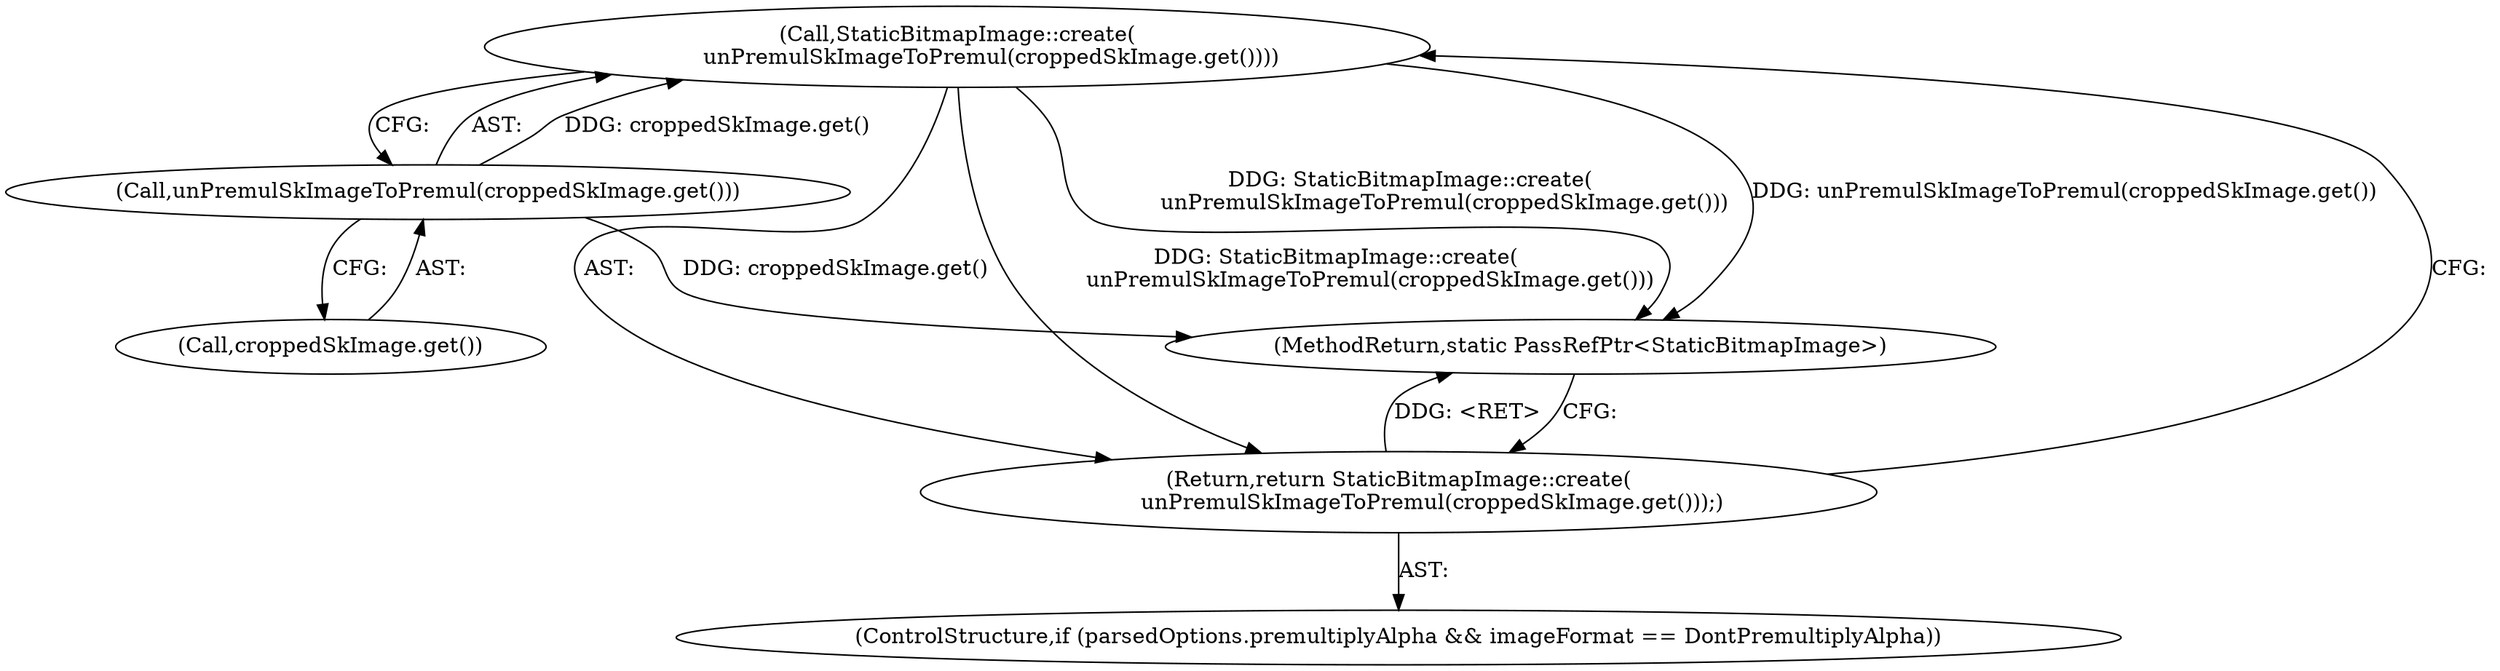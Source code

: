 digraph "0_Chrome_d59a4441697f6253e7dc3f7ae5caad6e5fd2c778_1@API" {
"1000252" [label="(Call,StaticBitmapImage::create(\n          unPremulSkImageToPremul(croppedSkImage.get())))"];
"1000253" [label="(Call,unPremulSkImageToPremul(croppedSkImage.get()))"];
"1000251" [label="(Return,return StaticBitmapImage::create(\n          unPremulSkImageToPremul(croppedSkImage.get()));)"];
"1000254" [label="(Call,croppedSkImage.get())"];
"1000388" [label="(MethodReturn,static PassRefPtr<StaticBitmapImage>)"];
"1000252" [label="(Call,StaticBitmapImage::create(\n          unPremulSkImageToPremul(croppedSkImage.get())))"];
"1000243" [label="(ControlStructure,if (parsedOptions.premultiplyAlpha && imageFormat == DontPremultiplyAlpha))"];
"1000251" [label="(Return,return StaticBitmapImage::create(\n          unPremulSkImageToPremul(croppedSkImage.get()));)"];
"1000253" [label="(Call,unPremulSkImageToPremul(croppedSkImage.get()))"];
"1000252" -> "1000251"  [label="AST: "];
"1000252" -> "1000253"  [label="CFG: "];
"1000253" -> "1000252"  [label="AST: "];
"1000251" -> "1000252"  [label="CFG: "];
"1000252" -> "1000388"  [label="DDG: unPremulSkImageToPremul(croppedSkImage.get())"];
"1000252" -> "1000388"  [label="DDG: StaticBitmapImage::create(\n          unPremulSkImageToPremul(croppedSkImage.get()))"];
"1000252" -> "1000251"  [label="DDG: StaticBitmapImage::create(\n          unPremulSkImageToPremul(croppedSkImage.get()))"];
"1000253" -> "1000252"  [label="DDG: croppedSkImage.get()"];
"1000253" -> "1000254"  [label="CFG: "];
"1000254" -> "1000253"  [label="AST: "];
"1000253" -> "1000388"  [label="DDG: croppedSkImage.get()"];
"1000251" -> "1000243"  [label="AST: "];
"1000388" -> "1000251"  [label="CFG: "];
"1000251" -> "1000388"  [label="DDG: <RET>"];
}
